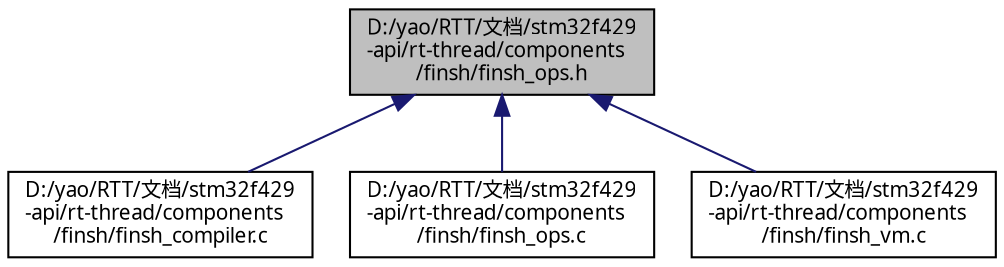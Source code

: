 digraph "D:/yao/RTT/文档/stm32f429-api/rt-thread/components/finsh/finsh_ops.h"
{
  edge [fontname="FreeSans.ttf",fontsize="10",labelfontname="FreeSans.ttf",labelfontsize="10"];
  node [fontname="FreeSans.ttf",fontsize="10",shape=record];
  Node1 [label="D:/yao/RTT/文档/stm32f429\l-api/rt-thread/components\l/finsh/finsh_ops.h",height=0.2,width=0.4,color="black", fillcolor="grey75", style="filled", fontcolor="black"];
  Node1 -> Node2 [dir="back",color="midnightblue",fontsize="10",style="solid",fontname="FreeSans.ttf"];
  Node2 [label="D:/yao/RTT/文档/stm32f429\l-api/rt-thread/components\l/finsh/finsh_compiler.c",height=0.2,width=0.4,color="black", fillcolor="white", style="filled",URL="$finsh__compiler_8c.html"];
  Node1 -> Node3 [dir="back",color="midnightblue",fontsize="10",style="solid",fontname="FreeSans.ttf"];
  Node3 [label="D:/yao/RTT/文档/stm32f429\l-api/rt-thread/components\l/finsh/finsh_ops.c",height=0.2,width=0.4,color="black", fillcolor="white", style="filled",URL="$finsh__ops_8c.html"];
  Node1 -> Node4 [dir="back",color="midnightblue",fontsize="10",style="solid",fontname="FreeSans.ttf"];
  Node4 [label="D:/yao/RTT/文档/stm32f429\l-api/rt-thread/components\l/finsh/finsh_vm.c",height=0.2,width=0.4,color="black", fillcolor="white", style="filled",URL="$finsh__vm_8c.html"];
}
